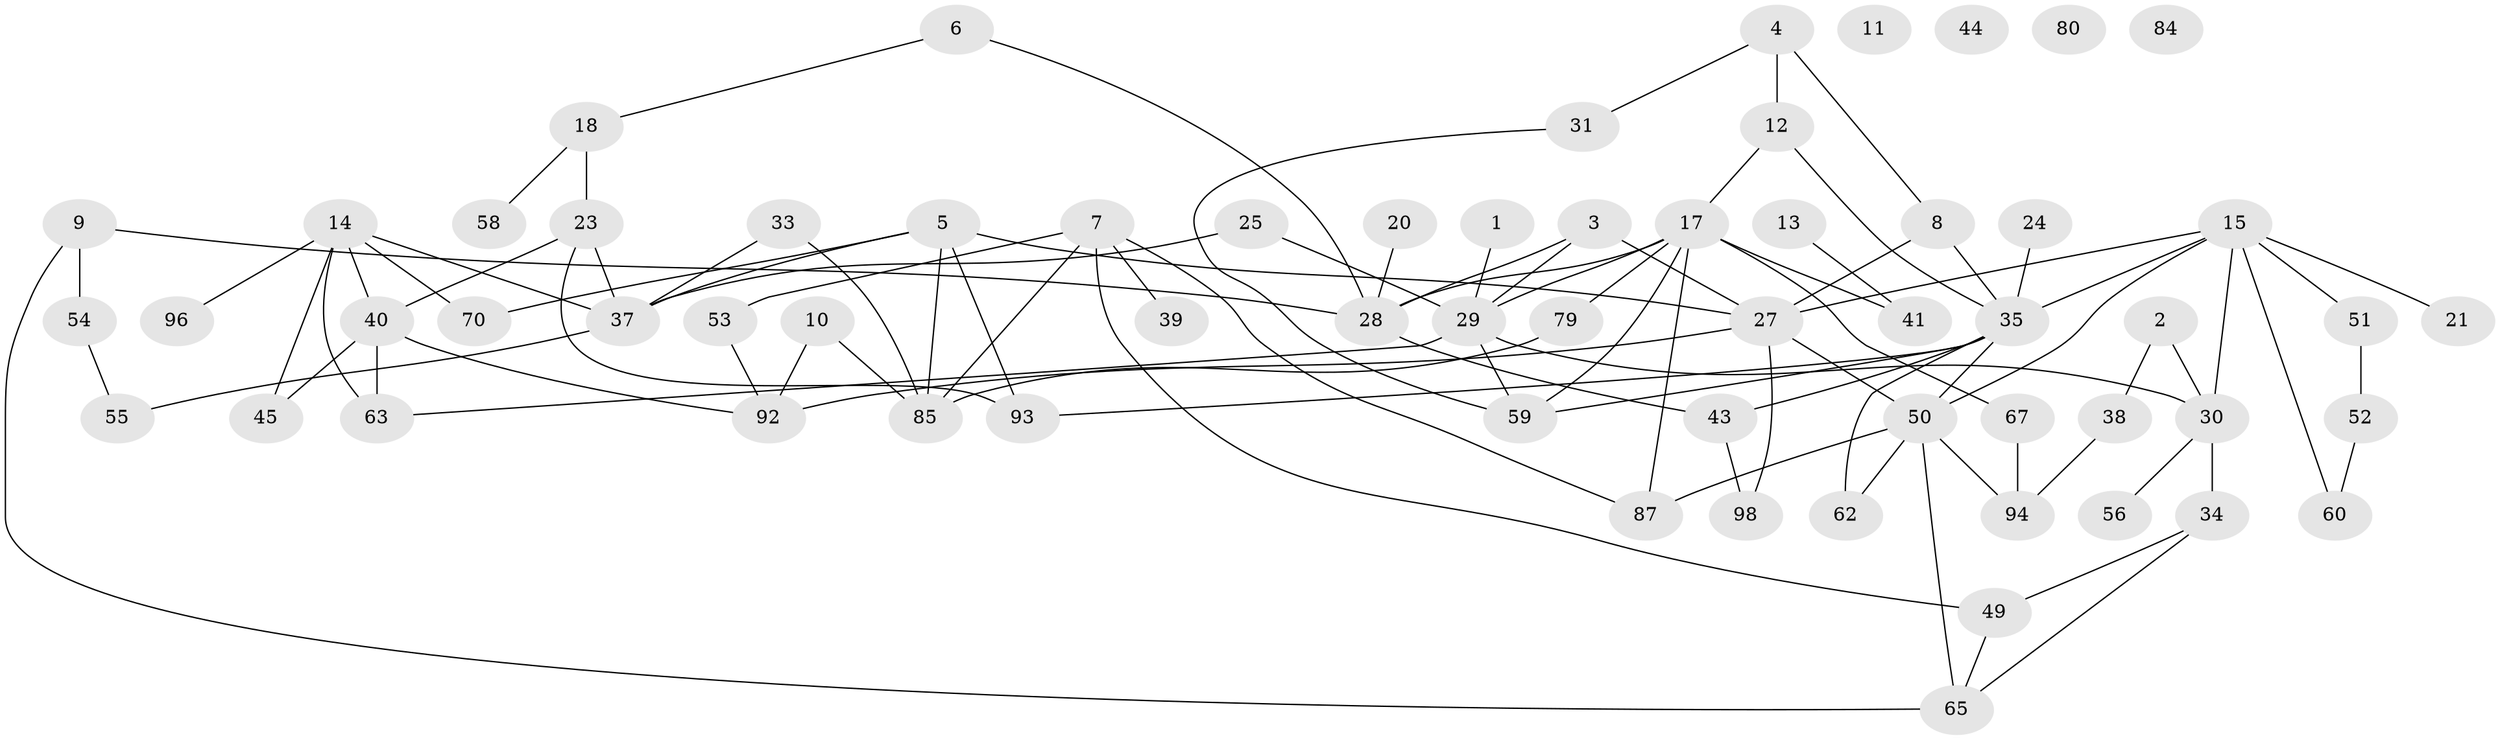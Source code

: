 // original degree distribution, {1: 0.18811881188118812, 2: 0.297029702970297, 4: 0.15841584158415842, 3: 0.2079207920792079, 5: 0.06930693069306931, 0: 0.039603960396039604, 7: 0.009900990099009901, 6: 0.0297029702970297}
// Generated by graph-tools (version 1.1) at 2025/41/03/06/25 10:41:23]
// undirected, 64 vertices, 96 edges
graph export_dot {
graph [start="1"]
  node [color=gray90,style=filled];
  1 [super="+22"];
  2;
  3 [super="+46"];
  4 [super="+83"];
  5 [super="+71"];
  6 [super="+66"];
  7 [super="+74"];
  8 [super="+26"];
  9 [super="+36"];
  10 [super="+19"];
  11;
  12 [super="+72"];
  13 [super="+16"];
  14 [super="+57"];
  15 [super="+32"];
  17 [super="+48"];
  18;
  20 [super="+91"];
  21;
  23;
  24;
  25;
  27 [super="+69"];
  28 [super="+42"];
  29 [super="+78"];
  30 [super="+47"];
  31 [super="+75"];
  33;
  34;
  35 [super="+76"];
  37 [super="+68"];
  38 [super="+81"];
  39;
  40 [super="+73"];
  41;
  43;
  44;
  45;
  49 [super="+82"];
  50 [super="+89"];
  51 [super="+64"];
  52;
  53 [super="+101"];
  54 [super="+86"];
  55 [super="+61"];
  56;
  58 [super="+100"];
  59 [super="+95"];
  60;
  62;
  63 [super="+90"];
  65 [super="+97"];
  67 [super="+77"];
  70;
  79;
  80;
  84;
  85 [super="+88"];
  87;
  92;
  93 [super="+99"];
  94;
  96;
  98;
  1 -- 29;
  2 -- 38;
  2 -- 30;
  3 -- 27;
  3 -- 28;
  3 -- 29;
  4 -- 8;
  4 -- 12;
  4 -- 31;
  5 -- 37;
  5 -- 93;
  5 -- 70;
  5 -- 27;
  5 -- 85;
  6 -- 18;
  6 -- 28;
  7 -- 39;
  7 -- 85;
  7 -- 87;
  7 -- 53;
  7 -- 49;
  8 -- 35;
  8 -- 27;
  9 -- 28;
  9 -- 65;
  9 -- 54;
  10 -- 92;
  10 -- 85;
  12 -- 17;
  12 -- 35;
  13 -- 41;
  14 -- 70;
  14 -- 96;
  14 -- 37;
  14 -- 40;
  14 -- 45;
  14 -- 63;
  15 -- 35;
  15 -- 50;
  15 -- 60;
  15 -- 21;
  15 -- 30;
  15 -- 27;
  15 -- 51;
  17 -- 67;
  17 -- 79;
  17 -- 87;
  17 -- 41;
  17 -- 59;
  17 -- 28;
  17 -- 29;
  18 -- 23;
  18 -- 58;
  20 -- 28;
  23 -- 37;
  23 -- 93;
  23 -- 40;
  24 -- 35;
  25 -- 29;
  25 -- 37;
  27 -- 92;
  27 -- 98;
  27 -- 50;
  28 -- 43;
  29 -- 63;
  29 -- 30;
  29 -- 59;
  30 -- 34;
  30 -- 56;
  31 -- 59;
  33 -- 37;
  33 -- 85;
  34 -- 65;
  34 -- 49;
  35 -- 43;
  35 -- 62;
  35 -- 50;
  35 -- 93;
  35 -- 59;
  37 -- 55;
  38 -- 94;
  40 -- 45;
  40 -- 63;
  40 -- 92;
  43 -- 98;
  49 -- 65;
  50 -- 87;
  50 -- 94;
  50 -- 62;
  50 -- 65;
  51 -- 52;
  52 -- 60;
  53 -- 92;
  54 -- 55;
  67 -- 94;
  79 -- 85;
}
